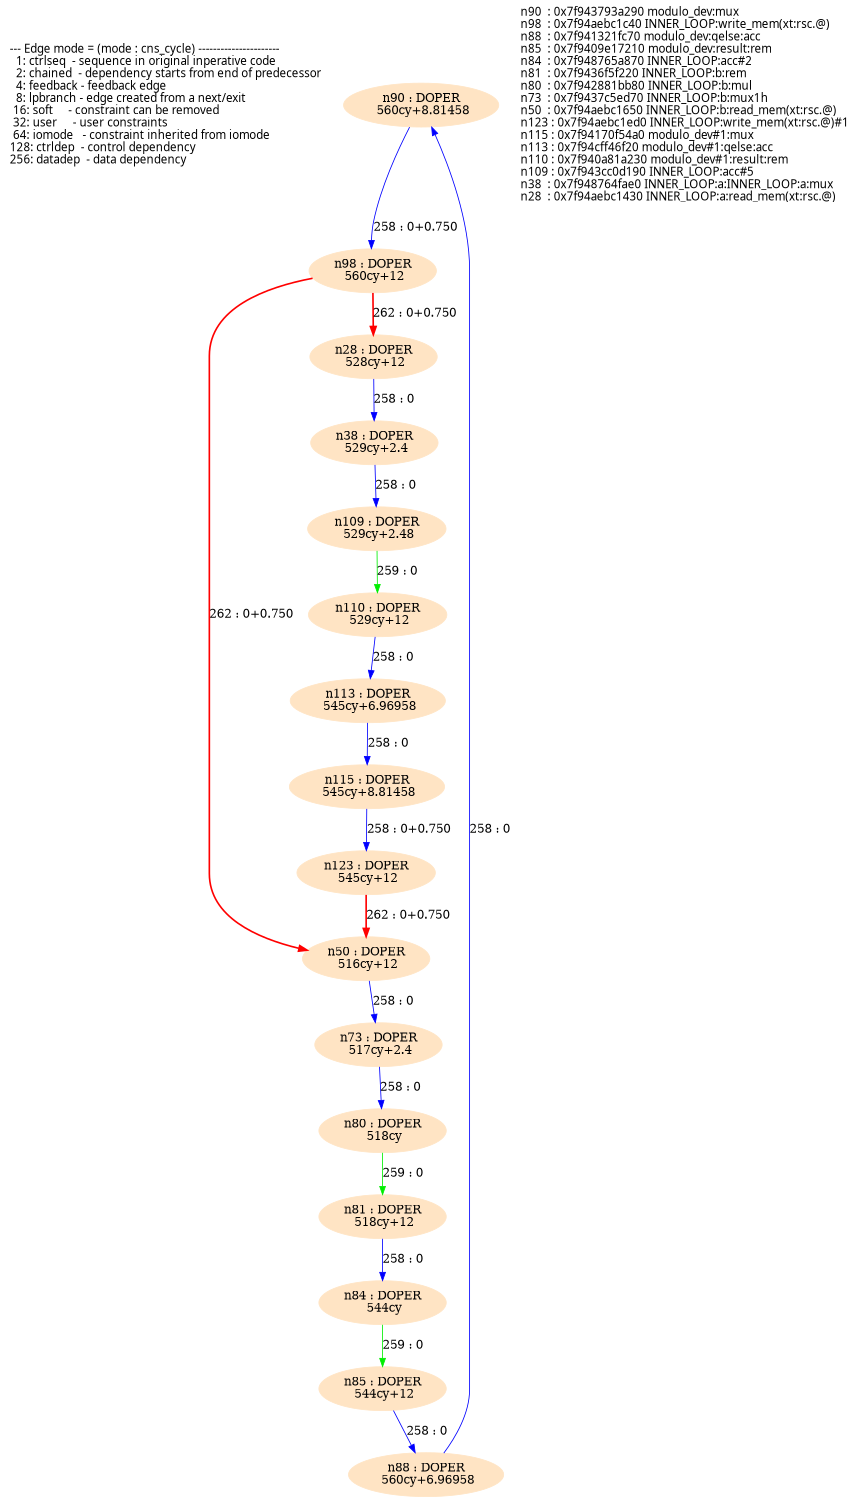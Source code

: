 digraph G {
  size="7.5,10"; center=true; ratio=auto;
  m1[fontname=Fixed,labeljust=left,label="--- Edge mode = (mode : cns_cycle) ----------------------\l  1: ctrlseq  - sequence in original inperative code     \l  2: chained  - dependency starts from end of predecessor\l  4: feedback - feedback edge                            \l  8: lpbranch - edge created from a next/exit            \l 16: soft     - constraint can be removed                \l 32: user     - user constraints                         \l 64: iomode   - constraint inherited from iomode         \l128: ctrldep  - control dependency                       \l256: datadep  - data dependency                          \l",shape=none];
  n90[label="n90 : DOPER\n 560cy+8.81458\n",shape=ellipse,style=filled,color=bisque];
  n98[label="n98 : DOPER\n 560cy+12\n",shape=ellipse,style=filled,color=bisque];
  n88[label="n88 : DOPER\n 560cy+6.96958\n",shape=ellipse,style=filled,color=bisque];
  n85[label="n85 : DOPER\n 544cy+12\n",shape=ellipse,style=filled,color=bisque];
  n84[label="n84 : DOPER\n 544cy\n",shape=ellipse,style=filled,color=bisque];
  n81[label="n81 : DOPER\n 518cy+12\n",shape=ellipse,style=filled,color=bisque];
  n80[label="n80 : DOPER\n 518cy\n",shape=ellipse,style=filled,color=bisque];
  n73[label="n73 : DOPER\n 517cy+2.4\n",shape=ellipse,style=filled,color=bisque];
  n50[label="n50 : DOPER\n 516cy+12\n",shape=ellipse,style=filled,color=bisque];
  n123[label="n123 : DOPER\n 545cy+12\n",shape=ellipse,style=filled,color=bisque];
  n115[label="n115 : DOPER\n 545cy+8.81458\n",shape=ellipse,style=filled,color=bisque];
  n113[label="n113 : DOPER\n 545cy+6.96958\n",shape=ellipse,style=filled,color=bisque];
  n110[label="n110 : DOPER\n 529cy+12\n",shape=ellipse,style=filled,color=bisque];
  n109[label="n109 : DOPER\n 529cy+2.48\n",shape=ellipse,style=filled,color=bisque];
  n38[label="n38 : DOPER\n 529cy+2.4\n",shape=ellipse,style=filled,color=bisque];
  n28[label="n28 : DOPER\n 528cy+12\n",shape=ellipse,style=filled,color=bisque];
  m2[fontname=Fixed,labeljust=left,label="n90  : 0x7f943793a290 modulo_dev:mux\ln98  : 0x7f94aebc1c40 INNER_LOOP:write_mem(xt:rsc.@)\ln88  : 0x7f941321fc70 modulo_dev:qelse:acc\ln85  : 0x7f9409e17210 modulo_dev:result:rem\ln84  : 0x7f948765a870 INNER_LOOP:acc#2\ln81  : 0x7f9436f5f220 INNER_LOOP:b:rem\ln80  : 0x7f942881bb80 INNER_LOOP:b:mul\ln73  : 0x7f9437c5ed70 INNER_LOOP:b:mux1h\ln50  : 0x7f94aebc1650 INNER_LOOP:b:read_mem(xt:rsc.@)\ln123 : 0x7f94aebc1ed0 INNER_LOOP:write_mem(xt:rsc.@)#1\ln115 : 0x7f94170f54a0 modulo_dev#1:mux\ln113 : 0x7f94cff46f20 modulo_dev#1:qelse:acc\ln110 : 0x7f940a81a230 modulo_dev#1:result:rem\ln109 : 0x7f943cc0d190 INNER_LOOP:acc#5\ln38  : 0x7f948764fae0 INNER_LOOP:a:INNER_LOOP:a:mux\ln28  : 0x7f94aebc1430 INNER_LOOP:a:read_mem(xt:rsc.@)\l",shape=none];
  n90 -> n98[label="258 : 0+0.750",color=blue];
  n88 -> n90[label="258 : 0",color=blue];
  n85 -> n88[label="258 : 0",color=blue];
  n84 -> n85[label="259 : 0",color=green2];
  n81 -> n84[label="258 : 0",color=blue];
  n80 -> n81[label="259 : 0",color=green2];
  n73 -> n80[label="258 : 0",color=blue];
  n50 -> n73[label="258 : 0",color=blue];
  n123 -> n50[label="262 : 0+0.750",color=red, style=bold];
  n115 -> n123[label="258 : 0+0.750",color=blue];
  n113 -> n115[label="258 : 0",color=blue];
  n110 -> n113[label="258 : 0",color=blue];
  n109 -> n110[label="259 : 0",color=green2];
  n38 -> n109[label="258 : 0",color=blue];
  n28 -> n38[label="258 : 0",color=blue];
  n98 -> n28[label="262 : 0+0.750",color=red, style=bold];
  n98 -> n50[label="262 : 0+0.750",color=red, style=bold];
}

